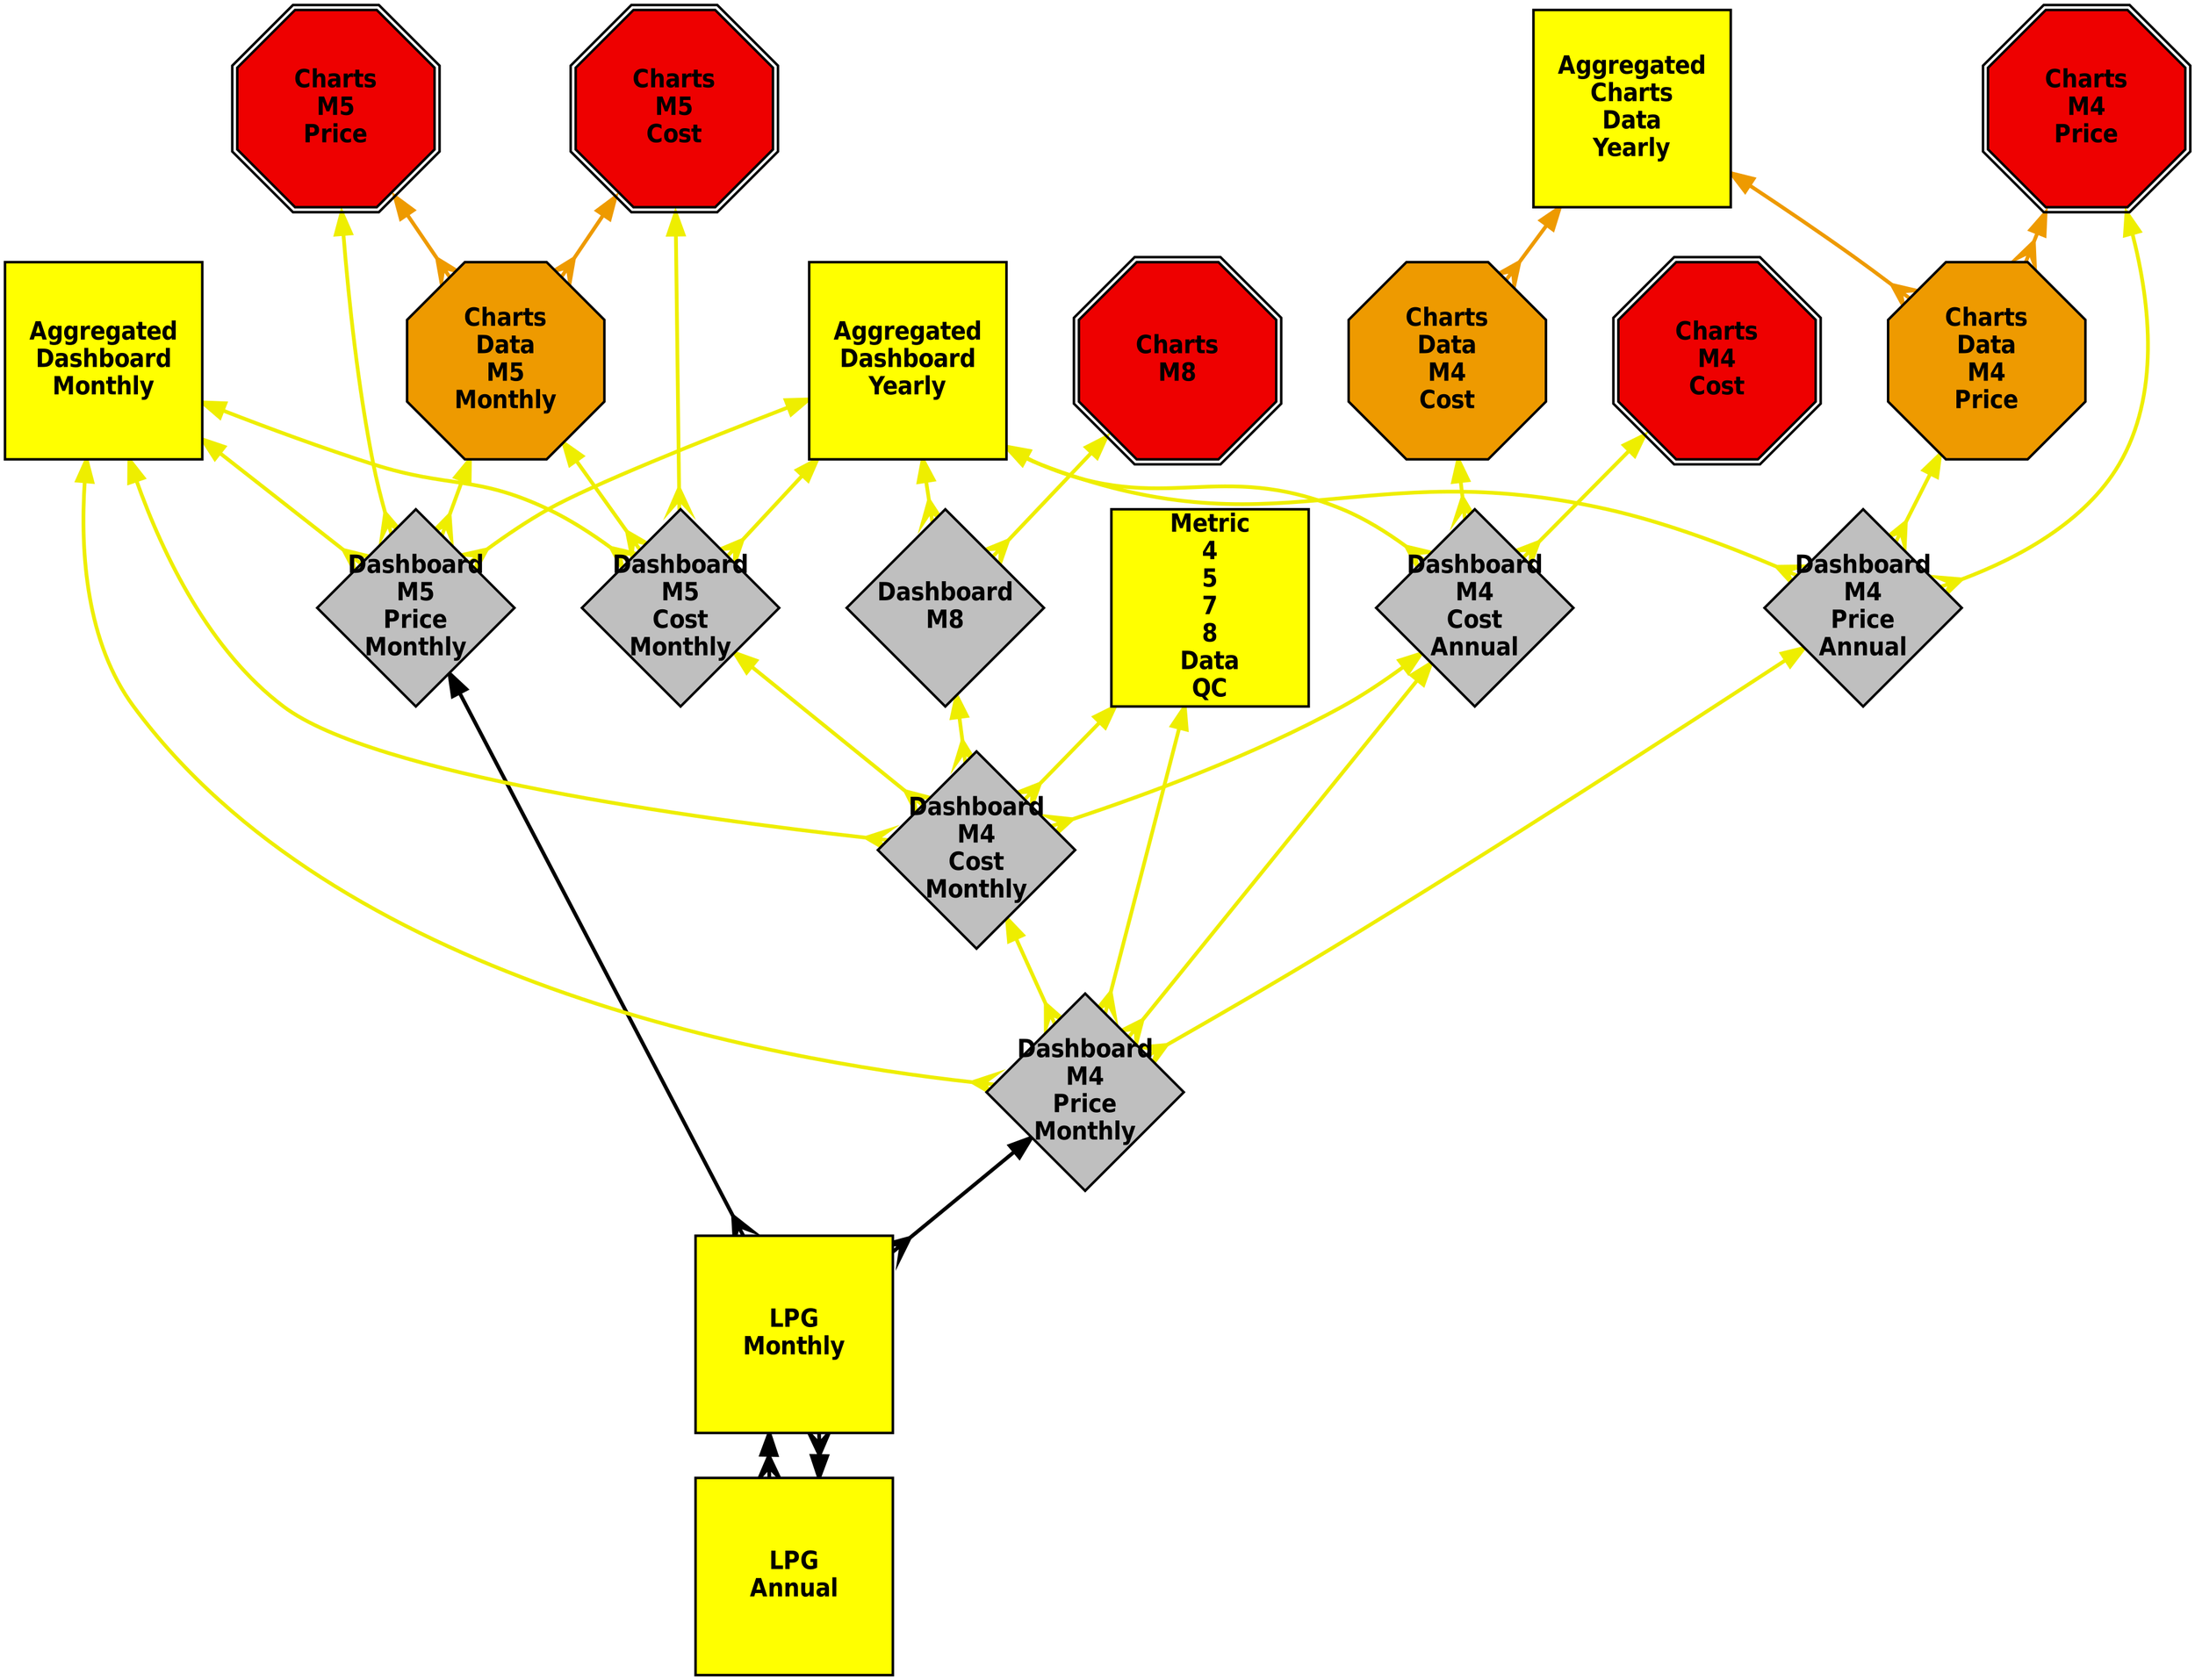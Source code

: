 digraph dependencies {
layers="one:two:three";
outputorder="edgesfirst";
nodesep=0.75;
LPG_Monthly [layer="two"] [style="filled"] [height="2.2"] [shape="box"] [fontsize="20"] [fillcolor="yellow"] [fontname="Helvetica-Narrow-Bold"] [fixedsize="true"] [label="LPG\nMonthly"] [width="2.2"] [penwidth="2"];
Dashboard_M4_Price_Monthly -> LPG_Monthly [layer="one"] [arrowhead="crow"] [color="black"] [arrowsize="1.75"] [dir="both"] [penwidth="3"];
Dashboard_M5_Price_Monthly -> LPG_Monthly [layer="one"] [arrowhead="crow"] [color="black"] [arrowsize="1.75"] [dir="both"] [penwidth="3"];
LPG_Annual -> LPG_Monthly [layer="one"] [arrowhead="crow"] [color="black"] [arrowsize="1.75"] [dir="both"] [penwidth="3"];
Dashboard_M4_Price_Monthly [layer="two"] [style="filled"] [height="2.2"] [shape="diamond"] [fontsize="20"] [fillcolor="grey75"] [fontname="Helvetica-Narrow-Bold"] [fixedsize="true"] [label="Dashboard\nM4\nPrice\nMonthly"] [width="2.2"] [penwidth="2"];
Aggregated_Dashboard_Monthly -> Dashboard_M4_Price_Monthly [layer="one"] [arrowhead="crow"] [color="yellow2"] [arrowsize="1.75"] [dir="both"] [penwidth="3"];
Dashboard_M4_Cost_Annual -> Dashboard_M4_Price_Monthly [layer="one"] [arrowhead="crow"] [color="yellow2"] [arrowsize="1.75"] [dir="both"] [penwidth="3"];
Dashboard_M4_Cost_Monthly -> Dashboard_M4_Price_Monthly [layer="one"] [arrowhead="crow"] [color="yellow2"] [arrowsize="1.75"] [dir="both"] [penwidth="3"];
Dashboard_M4_Price_Annual -> Dashboard_M4_Price_Monthly [layer="one"] [arrowhead="crow"] [color="yellow2"] [arrowsize="1.75"] [dir="both"] [penwidth="3"];
Metric_4_5_7_8_Data_QC -> Dashboard_M4_Price_Monthly [layer="one"] [arrowhead="crow"] [color="yellow2"] [arrowsize="1.75"] [dir="both"] [penwidth="3"];
Dashboard_M5_Price_Monthly [layer="two"] [style="filled"] [height="2.2"] [shape="diamond"] [fontsize="20"] [fillcolor="grey75"] [fontname="Helvetica-Narrow-Bold"] [fixedsize="true"] [label="Dashboard\nM5\nPrice\nMonthly"] [width="2.2"] [penwidth="2"];
Aggregated_Dashboard_Monthly -> Dashboard_M5_Price_Monthly [layer="one"] [arrowhead="crow"] [color="yellow2"] [arrowsize="1.75"] [dir="both"] [penwidth="3"];
Aggregated_Dashboard_Yearly -> Dashboard_M5_Price_Monthly [layer="one"] [arrowhead="crow"] [color="yellow2"] [arrowsize="1.75"] [dir="both"] [penwidth="3"];
Charts_Data_M5_Monthly -> Dashboard_M5_Price_Monthly [layer="one"] [arrowhead="crow"] [color="yellow2"] [arrowsize="1.75"] [dir="both"] [penwidth="3"];
Charts_M5_Price -> Dashboard_M5_Price_Monthly [layer="one"] [arrowhead="crow"] [color="yellow2"] [arrowsize="1.75"] [dir="both"] [penwidth="3"];
LPG_Annual [layer="two"] [style="filled"] [height="2.2"] [shape="box"] [fontsize="20"] [fillcolor="yellow"] [fontname="Helvetica-Narrow-Bold"] [fixedsize="true"] [label="LPG\nAnnual"] [width="2.2"] [penwidth="2"];
LPG_Monthly -> LPG_Annual [layer="one"] [arrowhead="crow"] [color="black"] [arrowsize="1.75"] [dir="both"] [penwidth="3"];
Aggregated_Dashboard_Monthly [layer="two"] [style="filled"] [height="2.2"] [shape="box"] [fontsize="20"] [fillcolor="yellow"] [fontname="Helvetica-Narrow-Bold"] [fixedsize="true"] [label="Aggregated\nDashboard\nMonthly"] [width="2.2"] [penwidth="2"];
Dashboard_M4_Cost_Annual [layer="two"] [style="filled"] [height="2.2"] [shape="diamond"] [fontsize="20"] [fillcolor="grey75"] [fontname="Helvetica-Narrow-Bold"] [fixedsize="true"] [label="Dashboard\nM4\nCost\nAnnual"] [width="2.2"] [penwidth="2"];
Aggregated_Dashboard_Yearly -> Dashboard_M4_Cost_Annual [layer="one"] [arrowhead="crow"] [color="yellow2"] [arrowsize="1.75"] [dir="both"] [penwidth="3"];
Charts_Data_M4_Cost -> Dashboard_M4_Cost_Annual [layer="one"] [arrowhead="crow"] [color="yellow2"] [arrowsize="1.75"] [dir="both"] [penwidth="3"];
Charts_M4_Cost -> Dashboard_M4_Cost_Annual [layer="one"] [arrowhead="crow"] [color="yellow2"] [arrowsize="1.75"] [dir="both"] [penwidth="3"];
Dashboard_M4_Cost_Monthly [layer="two"] [style="filled"] [height="2.2"] [shape="diamond"] [fontsize="20"] [fillcolor="grey75"] [fontname="Helvetica-Narrow-Bold"] [fixedsize="true"] [label="Dashboard\nM4\nCost\nMonthly"] [width="2.2"] [penwidth="2"];
Aggregated_Dashboard_Monthly -> Dashboard_M4_Cost_Monthly [layer="one"] [arrowhead="crow"] [color="yellow2"] [arrowsize="1.75"] [dir="both"] [penwidth="3"];
Dashboard_M4_Cost_Annual -> Dashboard_M4_Cost_Monthly [layer="one"] [arrowhead="crow"] [color="yellow2"] [arrowsize="1.75"] [dir="both"] [penwidth="3"];
Dashboard_M5_Cost_Monthly -> Dashboard_M4_Cost_Monthly [layer="one"] [arrowhead="crow"] [color="yellow2"] [arrowsize="1.75"] [dir="both"] [penwidth="3"];
Dashboard_M8 -> Dashboard_M4_Cost_Monthly [layer="one"] [arrowhead="crow"] [color="yellow2"] [arrowsize="1.75"] [dir="both"] [penwidth="3"];
Metric_4_5_7_8_Data_QC -> Dashboard_M4_Cost_Monthly [layer="one"] [arrowhead="crow"] [color="yellow2"] [arrowsize="1.75"] [dir="both"] [penwidth="3"];
Dashboard_M4_Price_Annual [layer="two"] [style="filled"] [height="2.2"] [shape="diamond"] [fontsize="20"] [fillcolor="grey75"] [fontname="Helvetica-Narrow-Bold"] [fixedsize="true"] [label="Dashboard\nM4\nPrice\nAnnual"] [width="2.2"] [penwidth="2"];
Aggregated_Dashboard_Yearly -> Dashboard_M4_Price_Annual [layer="one"] [arrowhead="crow"] [color="yellow2"] [arrowsize="1.75"] [dir="both"] [penwidth="3"];
Charts_Data_M4_Price -> Dashboard_M4_Price_Annual [layer="one"] [arrowhead="crow"] [color="yellow2"] [arrowsize="1.75"] [dir="both"] [penwidth="3"];
Charts_M4_Price -> Dashboard_M4_Price_Annual [layer="one"] [arrowhead="crow"] [color="yellow2"] [arrowsize="1.75"] [dir="both"] [penwidth="3"];
Metric_4_5_7_8_Data_QC [layer="two"] [style="filled"] [height="2.2"] [shape="box"] [fontsize="20"] [fillcolor="yellow"] [fontname="Helvetica-Narrow-Bold"] [fixedsize="true"] [label="Metric\n4\n5\n7\n8\nData\nQC"] [width="2.2"] [penwidth="2"];
Aggregated_Dashboard_Yearly [layer="two"] [style="filled"] [height="2.2"] [shape="box"] [fontsize="20"] [fillcolor="yellow"] [fontname="Helvetica-Narrow-Bold"] [fixedsize="true"] [label="Aggregated\nDashboard\nYearly"] [width="2.2"] [penwidth="2"];
Charts_Data_M5_Monthly [layer="two"] [style="filled"] [height="2.2"] [shape="octagon"] [fontsize="20"] [fillcolor="orange2"] [fontname="Helvetica-Narrow-Bold"] [fixedsize="true"] [label="Charts\nData\nM5\nMonthly"] [width="2.2"] [penwidth="2"];
Charts_M5_Cost -> Charts_Data_M5_Monthly [layer="one"] [arrowhead="crow"] [color="orange2"] [arrowsize="1.75"] [dir="both"] [penwidth="3"];
Charts_M5_Price -> Charts_Data_M5_Monthly [layer="one"] [arrowhead="crow"] [color="orange2"] [arrowsize="1.75"] [dir="both"] [penwidth="3"];
Charts_M5_Price [layer="two"] [style="filled"] [height="2.2"] [shape="doubleoctagon"] [fontsize="20"] [fillcolor="red2"] [fontname="Helvetica-Narrow-Bold"] [fixedsize="true"] [label="Charts\nM5\nPrice"] [width="2.2"] [penwidth="2"];
Charts_Data_M4_Cost [layer="two"] [style="filled"] [height="2.2"] [shape="octagon"] [fontsize="20"] [fillcolor="orange2"] [fontname="Helvetica-Narrow-Bold"] [fixedsize="true"] [label="Charts\nData\nM4\nCost"] [width="2.2"] [penwidth="2"];
Aggregated_Charts_Data_Yearly -> Charts_Data_M4_Cost [layer="one"] [arrowhead="crow"] [color="orange2"] [arrowsize="1.75"] [dir="both"] [penwidth="3"];
Charts_M4_Cost [layer="two"] [style="filled"] [height="2.2"] [shape="doubleoctagon"] [fontsize="20"] [fillcolor="red2"] [fontname="Helvetica-Narrow-Bold"] [fixedsize="true"] [label="Charts\nM4\nCost"] [width="2.2"] [penwidth="2"];
Dashboard_M5_Cost_Monthly [layer="two"] [style="filled"] [height="2.2"] [shape="diamond"] [fontsize="20"] [fillcolor="grey75"] [fontname="Helvetica-Narrow-Bold"] [fixedsize="true"] [label="Dashboard\nM5\nCost\nMonthly"] [width="2.2"] [penwidth="2"];
Aggregated_Dashboard_Monthly -> Dashboard_M5_Cost_Monthly [layer="one"] [arrowhead="crow"] [color="yellow2"] [arrowsize="1.75"] [dir="both"] [penwidth="3"];
Aggregated_Dashboard_Yearly -> Dashboard_M5_Cost_Monthly [layer="one"] [arrowhead="crow"] [color="yellow2"] [arrowsize="1.75"] [dir="both"] [penwidth="3"];
Charts_Data_M5_Monthly -> Dashboard_M5_Cost_Monthly [layer="one"] [arrowhead="crow"] [color="yellow2"] [arrowsize="1.75"] [dir="both"] [penwidth="3"];
Charts_M5_Cost -> Dashboard_M5_Cost_Monthly [layer="one"] [arrowhead="crow"] [color="yellow2"] [arrowsize="1.75"] [dir="both"] [penwidth="3"];
Dashboard_M8 [layer="two"] [style="filled"] [height="2.2"] [shape="diamond"] [fontsize="20"] [fillcolor="grey75"] [fontname="Helvetica-Narrow-Bold"] [fixedsize="true"] [label="Dashboard\nM8"] [width="2.2"] [penwidth="2"];
Aggregated_Dashboard_Yearly -> Dashboard_M8 [layer="one"] [arrowhead="crow"] [color="yellow2"] [arrowsize="1.75"] [dir="both"] [penwidth="3"];
Charts_M8 -> Dashboard_M8 [layer="one"] [arrowhead="crow"] [color="yellow2"] [arrowsize="1.75"] [dir="both"] [penwidth="3"];
Charts_Data_M4_Price [layer="two"] [style="filled"] [height="2.2"] [shape="octagon"] [fontsize="20"] [fillcolor="orange2"] [fontname="Helvetica-Narrow-Bold"] [fixedsize="true"] [label="Charts\nData\nM4\nPrice"] [width="2.2"] [penwidth="2"];
Aggregated_Charts_Data_Yearly -> Charts_Data_M4_Price [layer="one"] [arrowhead="crow"] [color="orange2"] [arrowsize="1.75"] [dir="both"] [penwidth="3"];
Charts_M4_Price -> Charts_Data_M4_Price [layer="one"] [arrowhead="crow"] [color="orange2"] [arrowsize="1.75"] [dir="both"] [penwidth="3"];
Charts_M4_Price [layer="two"] [style="filled"] [height="2.2"] [shape="doubleoctagon"] [fontsize="20"] [fillcolor="red2"] [fontname="Helvetica-Narrow-Bold"] [fixedsize="true"] [label="Charts\nM4\nPrice"] [width="2.2"] [penwidth="2"];
Charts_M5_Cost [layer="two"] [style="filled"] [height="2.2"] [shape="doubleoctagon"] [fontsize="20"] [fillcolor="red2"] [fontname="Helvetica-Narrow-Bold"] [fixedsize="true"] [label="Charts\nM5\nCost"] [width="2.2"] [penwidth="2"];
Aggregated_Charts_Data_Yearly [layer="two"] [style="filled"] [height="2.2"] [shape="box"] [fontsize="20"] [fillcolor="yellow"] [fontname="Helvetica-Narrow-Bold"] [fixedsize="true"] [label="Aggregated\nCharts\nData\nYearly"] [width="2.2"] [penwidth="2"];
Charts_M8 [layer="two"] [style="filled"] [height="2.2"] [shape="doubleoctagon"] [fontsize="20"] [fillcolor="red2"] [fontname="Helvetica-Narrow-Bold"] [fixedsize="true"] [label="Charts\nM8"] [width="2.2"] [penwidth="2"];
}